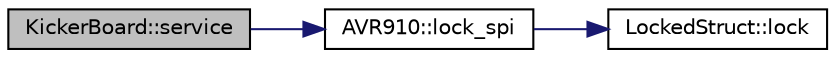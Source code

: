 digraph "KickerBoard::service"
{
  edge [fontname="Helvetica",fontsize="10",labelfontname="Helvetica",labelfontsize="10"];
  node [fontname="Helvetica",fontsize="10",shape=record];
  rankdir="LR";
  Node55 [label="KickerBoard::service",height=0.2,width=0.4,color="black", fillcolor="grey75", style="filled", fontcolor="black"];
  Node55 -> Node56 [color="midnightblue",fontsize="10",style="solid",fontname="Helvetica"];
  Node56 [label="AVR910::lock_spi",height=0.2,width=0.4,color="black", fillcolor="white", style="filled",URL="$class_a_v_r910.html#a4b33111389ef72e6e05e2951505e1821"];
  Node56 -> Node57 [color="midnightblue",fontsize="10",style="solid",fontname="Helvetica"];
  Node57 [label="LockedStruct::lock",height=0.2,width=0.4,color="black", fillcolor="white", style="filled",URL="$struct_locked_struct.html#aa207b98a1cd6c569a96e7d1d5565478f",tooltip="Lock this struct. "];
}
